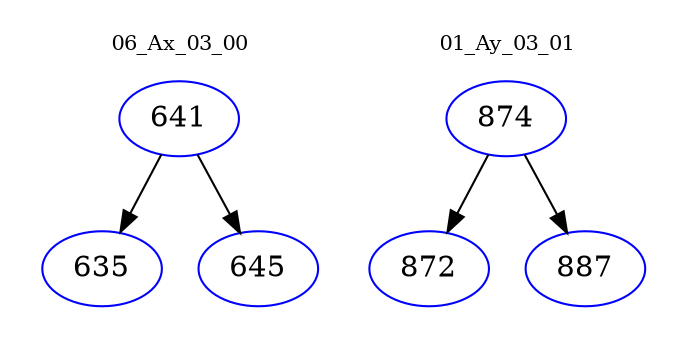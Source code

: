 digraph{
subgraph cluster_0 {
color = white
label = "06_Ax_03_00";
fontsize=10;
T0_641 [label="641", color="blue"]
T0_641 -> T0_635 [color="black"]
T0_635 [label="635", color="blue"]
T0_641 -> T0_645 [color="black"]
T0_645 [label="645", color="blue"]
}
subgraph cluster_1 {
color = white
label = "01_Ay_03_01";
fontsize=10;
T1_874 [label="874", color="blue"]
T1_874 -> T1_872 [color="black"]
T1_872 [label="872", color="blue"]
T1_874 -> T1_887 [color="black"]
T1_887 [label="887", color="blue"]
}
}
